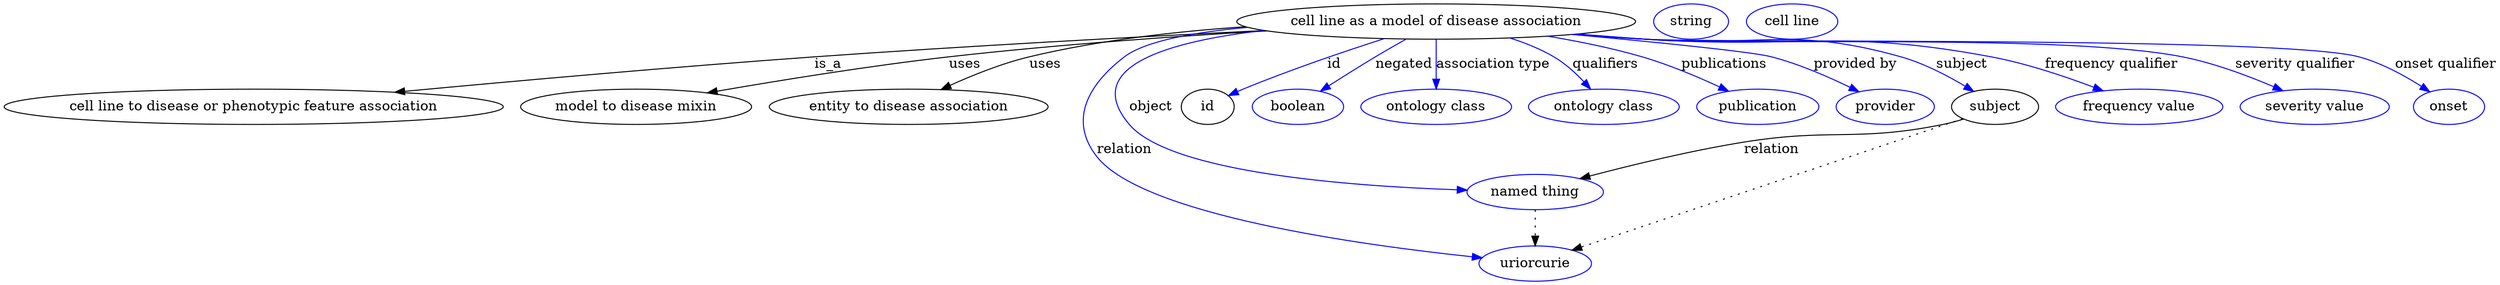 digraph {
	graph [bb="0,0,2065.9,283"];
	node [label="\N"];
	"cell line as a model of disease association"	[height=0.5,
		label="cell line as a model of disease association",
		pos="1186.6,265",
		width=4.4232];
	"cell line to disease or phenotypic feature association"	[height=0.5,
		pos="195.63,178",
		width=5.4342];
	"cell line as a model of disease association" -> "cell line to disease or phenotypic feature association"	[label=is_a,
		lp="659.63,221.5",
		pos="e,307.66,192.78 1045.8,256.57 937.14,250.42 783.25,240.8 648.63,229 536.38,219.16 408.83,204.79 317.74,193.98"];
	"model to disease mixin"	[height=0.5,
		pos="502.63,178",
		width=2.5998];
	"cell line as a model of disease association" -> "model to disease mixin"	[label=uses,
		lp="770.63,221.5",
		pos="e,560.53,192.22 1046,256.45 962.26,250.98 854.09,242.18 758.63,229 694.39,220.13 621.92,205.54 570.52,194.4"];
	"entity to disease association"	[height=0.5,
		pos="723.63,178",
		width=3.0331];
	"cell line as a model of disease association" -> "entity to disease association"	[label=uses,
		lp="834.63,221.5",
		pos="e,749.83,195.63 1029.7,261.64 964.61,257.4 888.95,248.2 822.63,229 800.32,222.54 777.06,211.07 758.69,200.74"];
	relation	[color=blue,
		height=0.5,
		label=uriorcurie,
		pos="1259.6,18",
		width=1.2638];
	"cell line as a model of disease association" -> relation	[color=blue,
		label=relation,
		lp="915.63,134.5",
		pos="e,1217.6,25.099 1041.6,257.54 988.62,252.65 936.57,244.07 915.63,229 878.07,201.96 866.93,164.08 894.63,127 932.32,76.543 1116.2,\
41.351 1207.7,26.664",
		style=solid];
	object	[color=blue,
		height=0.5,
		label="named thing",
		pos="1259.6,91",
		width=1.5346];
	"cell line as a model of disease association" -> object	[color=blue,
		label=object,
		lp="932.63,178",
		pos="e,1205.3,94.616 1056,254.68 965.27,243.12 868.52,217.33 915.63,160 950.33,117.77 1105.6,101.32 1195.2,95.271",
		style=solid];
	id	[height=0.5,
		pos="985.63,178",
		width=0.75];
	"cell line as a model of disease association" -> id	[color=blue,
		label=id,
		lp="1104.1,221.5",
		pos="e,1006.9,189.25 1145,247.53 1111.5,234.1 1063.3,214.41 1021.6,196 1019.8,195.2 1018,194.37 1016.1,193.53",
		style=solid];
	negated	[color=blue,
		height=0.5,
		label=boolean,
		pos="1068.6,178",
		width=1.0652];
	"cell line as a model of disease association" -> negated	[color=blue,
		label=negated,
		lp="1157.1,221.5",
		pos="e,1088.7,193.42 1163,247 1144,233.27 1117.1,213.89 1096.9,199.34",
		style=solid];
	"association type"	[color=blue,
		height=0.5,
		label="ontology class",
		pos="1186.6,178",
		width=1.7151];
	"cell line as a model of disease association" -> "association type"	[color=blue,
		label="association type",
		lp="1230.6,221.5",
		pos="e,1186.6,196.18 1186.6,246.8 1186.6,235.16 1186.6,219.55 1186.6,206.24",
		style=solid];
	qualifiers	[color=blue,
		height=0.5,
		label="ontology class",
		pos="1327.6,178",
		width=1.7151];
	"cell line as a model of disease association" -> qualifiers	[color=blue,
		label=qualifiers,
		lp="1322.1,221.5",
		pos="e,1314.5,195.69 1240.6,247.92 1253.6,242.87 1267.1,236.58 1278.6,229 1289.3,222 1299.5,212.31 1307.8,203.32",
		style=solid];
	publications	[color=blue,
		height=0.5,
		label=publication,
		pos="1457.6,178",
		width=1.3902];
	"cell line as a model of disease association" -> publications	[color=blue,
		label=publications,
		lp="1421.1,221.5",
		pos="e,1431.3,193.51 1272.4,249.72 1298.2,244.39 1326.4,237.51 1351.6,229 1375.9,220.81 1402,208.57 1422.2,198.25",
		style=solid];
	"provided by"	[color=blue,
		height=0.5,
		label=provider,
		pos="1565.6,178",
		width=1.1193];
	"cell line as a model of disease association" -> "provided by"	[color=blue,
		label="provided by",
		lp="1531.6,221.5",
		pos="e,1541.8,192.75 1302.8,252.64 1363,246.04 1429.7,237.4 1458.6,229 1484.6,221.46 1512.2,208.43 1532.8,197.56",
		style=solid];
	subject	[height=0.5,
		pos="1659.6,178",
		width=0.99297];
	"cell line as a model of disease association" -> subject	[color=blue,
		label=subject,
		lp="1623.1,221.5",
		pos="e,1639.8,193.13 1299.6,252.31 1318,250.48 1336.8,248.65 1354.6,247 1449.7,238.2 1477.3,256.58 1568.6,229 1591,222.26 1614,209.55 \
1631.3,198.63",
		style=solid];
	"frequency qualifier"	[color=blue,
		height=0.5,
		label="frequency value",
		pos="1780.6,178",
		width=1.8776];
	"cell line as a model of disease association" -> "frequency qualifier"	[color=blue,
		label="frequency qualifier",
		lp="1748.1,221.5",
		pos="e,1748.7,193.99 1298.2,252.09 1317,250.26 1336.4,248.49 1354.6,247 1484.2,236.45 1519.4,256.02 1646.6,229 1678.8,222.17 1713.5,209.06 \
1739.5,197.97",
		style=solid];
	"severity qualifier"	[color=blue,
		height=0.5,
		label="severity value",
		pos="1925.6,178",
		width=1.661];
	"cell line as a model of disease association" -> "severity qualifier"	[color=blue,
		label="severity qualifier",
		lp="1898.6,221.5",
		pos="e,1897,194.1 1296.3,251.93 1315.7,250.07 1335.8,248.33 1354.6,247 1454.2,239.97 1706.1,250.26 1803.6,229 1832.9,222.62 1864.2,209.68 \
1887.7,198.57",
		style=solid];
	"onset qualifier"	[color=blue,
		height=0.5,
		label=onset,
		pos="2036.6,178",
		width=0.81243];
	"cell line as a model of disease association" -> "onset qualifier"	[color=blue,
		label="onset qualifier",
		lp="2022.6,221.5",
		pos="e,2018.9,192.54 1295.9,251.82 1315.4,249.96 1335.6,248.25 1354.6,247 1420.5,242.67 1885.1,246.83 1948.6,229 1970.9,222.75 1993.5,\
209.71 2010.3,198.51",
		style=solid];
	object -> relation	[pos="e,1259.6,36.029 1259.6,72.813 1259.6,64.789 1259.6,55.047 1259.6,46.069",
		style=dotted];
	association_id	[color=blue,
		height=0.5,
		label=string,
		pos="1394.6,265",
		width=0.84854];
	subject -> relation	[pos="e,1290.7,31.252 1632.5,166.26 1563.5,139.03 1381.5,67.155 1300.1,34.974",
		style=dotted];
	subject -> object	[label=relation,
		lp="1465.6,134.5",
		pos="e,1297.5,104.13 1633.3,165.78 1627.3,163.56 1620.8,161.47 1614.6,160 1540.7,142.43 1519.3,155.96 1444.6,142 1397.4,133.17 1344.6,\
118.39 1307.5,107.19"];
	"cell line as a model of disease association_subject"	[color=blue,
		height=0.5,
		label="cell line",
		pos="1482.6,265",
		width=1.0832];
}
